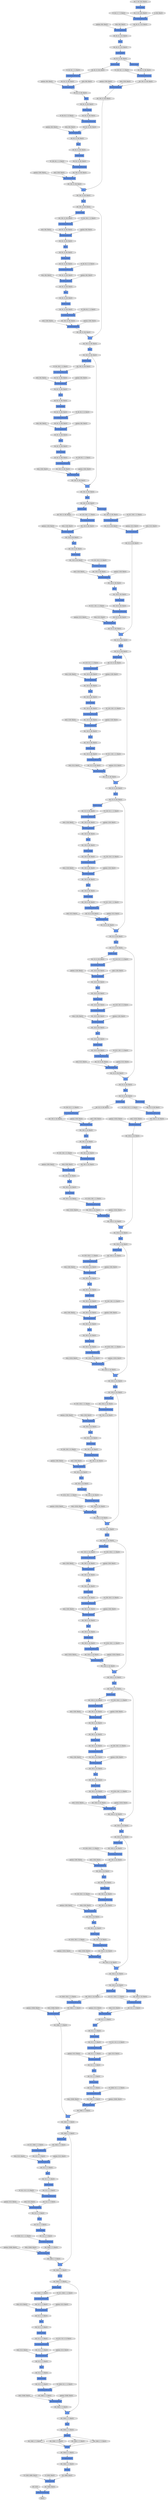 digraph graphname{rankdir=TB;47758434795600 [label="(64, 128, 8, 28), float32",shape="octagon",fillcolor="#E0E0E0",style="filled"];47758434762832 [label="(64, 256, 15, 56), float32",shape="octagon",fillcolor="#E0E0E0",style="filled"];47758434795664 [label="(64, 128, 8, 28), float32",shape="octagon",fillcolor="#E0E0E0",style="filled"];47758434762896 [label="BatchNormalization",shape="record",fillcolor="#6495ED",style="filled"];47758434828496 [label="(64, 512, 8, 28), float32",shape="octagon",fillcolor="#E0E0E0",style="filled"];47758434795728 [label="BatchNormalization",shape="record",fillcolor="#6495ED",style="filled"];47758382760144 [label="MaxPoolingND",shape="record",fillcolor="#6495ED",style="filled"];47758434828560 [label="(64, 512, 8, 28), float32",shape="octagon",fillcolor="#E0E0E0",style="filled"];47758434795792 [label="(64, 128, 8, 28), float32",shape="octagon",fillcolor="#E0E0E0",style="filled"];47758434763024 [label="(64, 64, 15, 56), float32",shape="octagon",fillcolor="#E0E0E0",style="filled"];47758434795856 [label="(64, 512, 8, 28), float32",shape="octagon",fillcolor="#E0E0E0",style="filled"];47756720439632 [label="W: (128, 512, 1, 1), float32",shape="octagon",fillcolor="#E0E0E0",style="filled"];47758434763088 [label="BatchNormalization",shape="record",fillcolor="#6495ED",style="filled"];47758434828688 [label="HaloExchange",shape="record",fillcolor="#6495ED",style="filled"];47758434763152 [label="(64, 64, 15, 56), float32",shape="octagon",fillcolor="#E0E0E0",style="filled"];47757214581200 [label="gamma: (256), float32",shape="octagon",fillcolor="#E0E0E0",style="filled"];47758434828752 [label="HaloExchange",shape="record",fillcolor="#6495ED",style="filled"];47758434795984 [label="(64, 512, 8, 28), float32",shape="octagon",fillcolor="#E0E0E0",style="filled"];47758434828816 [label="(64, 512, 8, 28), float32",shape="octagon",fillcolor="#E0E0E0",style="filled"];47758434796112 [label="(64, 256, 15, 56), float32",shape="octagon",fillcolor="#E0E0E0",style="filled"];47758434796176 [label="BatchNormalization",shape="record",fillcolor="#6495ED",style="filled"];47758434829008 [label="(64, 128, 8, 28), float32",shape="octagon",fillcolor="#E0E0E0",style="filled"];47758434763472 [label="_ + _",shape="record",fillcolor="#6495ED",style="filled"];47757214581520 [label="beta: (256), float32",shape="octagon",fillcolor="#E0E0E0",style="filled"];47758434829072 [label="BatchNormalization",shape="record",fillcolor="#6495ED",style="filled"];47756720440080 [label="gamma: (128), float32",shape="octagon",fillcolor="#E0E0E0",style="filled"];47758434763536 [label="(64, 64, 15, 56), float32",shape="octagon",fillcolor="#E0E0E0",style="filled"];47758434829136 [label="(64, 128, 8, 28), float32",shape="octagon",fillcolor="#E0E0E0",style="filled"];47758434796432 [label="_ + _",shape="record",fillcolor="#6495ED",style="filled"];47758434763664 [label="(64, 64, 15, 56), float32",shape="octagon",fillcolor="#E0E0E0",style="filled"];47758434796496 [label="(64, 512, 8, 28), float32",shape="octagon",fillcolor="#E0E0E0",style="filled"];47758434796560 [label="HaloExchange",shape="record",fillcolor="#6495ED",style="filled"];47758434763792 [label="Convolution2DFunction",shape="record",fillcolor="#6495ED",style="filled"];47758434796624 [label="Convolution2DFunction",shape="record",fillcolor="#6495ED",style="filled"];47756720440400 [label="beta: (128), float32",shape="octagon",fillcolor="#E0E0E0",style="filled"];47758434763856 [label="(64, 64, 15, 56), float32",shape="octagon",fillcolor="#E0E0E0",style="filled"];47757214581904 [label="W: (256, 256, 3, 3), float32",shape="octagon",fillcolor="#E0E0E0",style="filled"];47758434796688 [label="HaloExchange",shape="record",fillcolor="#6495ED",style="filled"];47758434763920 [label="ReLU",shape="record",fillcolor="#6495ED",style="filled"];47758434632848 [label="BatchNormalization",shape="record",fillcolor="#6495ED",style="filled"];47758434829520 [label="(64, 128, 8, 28), float32",shape="octagon",fillcolor="#E0E0E0",style="filled"];47758434796752 [label="(64, 512, 8, 28), float32",shape="octagon",fillcolor="#E0E0E0",style="filled"];47758434763984 [label="(64, 64, 15, 56), float32",shape="octagon",fillcolor="#E0E0E0",style="filled"];47758434796816 [label="(64, 512, 8, 28), float32",shape="octagon",fillcolor="#E0E0E0",style="filled"];47758434764048 [label="HaloExchange",shape="record",fillcolor="#6495ED",style="filled"];47758434632976 [label="(64, 256, 15, 56), float32",shape="octagon",fillcolor="#E0E0E0",style="filled"];47758434796880 [label="HaloExchange",shape="record",fillcolor="#6495ED",style="filled"];47758434829648 [label="(64, 128, 8, 28), float32",shape="octagon",fillcolor="#E0E0E0",style="filled"];47758434633040 [label="(64, 64, 15, 56), float32",shape="octagon",fillcolor="#E0E0E0",style="filled"];47758434796944 [label="Convolution2DFunction",shape="record",fillcolor="#6495ED",style="filled"];47756720440784 [label="W: (128, 128, 3, 3), float32",shape="octagon",fillcolor="#E0E0E0",style="filled"];47758434829840 [label="(64, 128, 8, 28), float32",shape="octagon",fillcolor="#E0E0E0",style="filled"];47758434764304 [label="Convolution2DFunction",shape="record",fillcolor="#6495ED",style="filled"];47758434633232 [label="Convolution2DFunction",shape="record",fillcolor="#6495ED",style="filled"];47757214582352 [label="gamma: (256), float32",shape="octagon",fillcolor="#E0E0E0",style="filled"];47758434829904 [label="ReLU",shape="record",fillcolor="#6495ED",style="filled"];47758434764368 [label="(64, 64, 15, 56), float32",shape="octagon",fillcolor="#E0E0E0",style="filled"];47758434797200 [label="HaloExchange",shape="record",fillcolor="#6495ED",style="filled"];47758434830032 [label="Convolution2DFunction",shape="record",fillcolor="#6495ED",style="filled"];47758434797264 [label="(64, 512, 8, 28), float32",shape="octagon",fillcolor="#E0E0E0",style="filled"];47758434764496 [label="(64, 64, 15, 56), float32",shape="octagon",fillcolor="#E0E0E0",style="filled"];47758434633424 [label="(64, 64, 15, 56), float32",shape="octagon",fillcolor="#E0E0E0",style="filled"];47758434764560 [label="HaloExchange",shape="record",fillcolor="#6495ED",style="filled"];47758434633488 [label="HaloExchange",shape="record",fillcolor="#6495ED",style="filled"];47758434764624 [label="(64, 256, 15, 56), float32",shape="octagon",fillcolor="#E0E0E0",style="filled"];47757214582672 [label="beta: (256), float32",shape="octagon",fillcolor="#E0E0E0",style="filled"];47758434797456 [label="HaloExchange",shape="record",fillcolor="#6495ED",style="filled"];47756720441232 [label="gamma: (128), float32",shape="octagon",fillcolor="#E0E0E0",style="filled"];47758434764688 [label="(64, 256, 15, 56), float32",shape="octagon",fillcolor="#E0E0E0",style="filled"];47758434830288 [label="BatchNormalization",shape="record",fillcolor="#6495ED",style="filled"];47758434797520 [label="(64, 512, 8, 28), float32",shape="octagon",fillcolor="#E0E0E0",style="filled"];47758434764752 [label="(64, 256, 15, 56), float32",shape="octagon",fillcolor="#E0E0E0",style="filled"];47758434633616 [label="HaloExchange",shape="record",fillcolor="#6495ED",style="filled"];47758434830352 [label="(64, 128, 8, 28), float32",shape="octagon",fillcolor="#E0E0E0",style="filled"];47758434797584 [label="(64, 128, 8, 28), float32",shape="octagon",fillcolor="#E0E0E0",style="filled"];47758434633680 [label="(64, 64, 15, 56), float32",shape="octagon",fillcolor="#E0E0E0",style="filled"];47756720244752 [label="W: (64, 3, 7, 7), float32",shape="octagon",fillcolor="#E0E0E0",style="filled"];47758434830416 [label="_ + _",shape="record",fillcolor="#6495ED",style="filled"];47758434797648 [label="ReLU",shape="record",fillcolor="#6495ED",style="filled"];47758434764880 [label="BatchNormalization",shape="record",fillcolor="#6495ED",style="filled"];47758434830480 [label="(64, 128, 8, 28), float32",shape="octagon",fillcolor="#E0E0E0",style="filled"];47758434797712 [label="BatchNormalization",shape="record",fillcolor="#6495ED",style="filled"];47756720441552 [label="beta: (128), float32",shape="octagon",fillcolor="#E0E0E0",style="filled"];47758434797776 [label="(64, 128, 8, 28), float32",shape="octagon",fillcolor="#E0E0E0",style="filled"];47757214583056 [label="W: (1024, 256, 1, 1), float32",shape="octagon",fillcolor="#E0E0E0",style="filled"];47758434830608 [label="(64, 128, 8, 28), float32",shape="octagon",fillcolor="#E0E0E0",style="filled"];47758434797840 [label="Convolution2DFunction",shape="record",fillcolor="#6495ED",style="filled"];47758434634000 [label="(64, 256, 15, 56), float32",shape="octagon",fillcolor="#E0E0E0",style="filled"];47758434765136 [label="Convolution2DFunction",shape="record",fillcolor="#6495ED",style="filled"];47758434765200 [label="(64, 256, 15, 56), float32",shape="octagon",fillcolor="#E0E0E0",style="filled"];47758434634128 [label="(64, 256, 15, 56), float32",shape="octagon",fillcolor="#E0E0E0",style="filled"];47758434634192 [label="Reshape",shape="record",fillcolor="#6495ED",style="filled"];47758434830800 [label="ReLU",shape="record",fillcolor="#6495ED",style="filled"];47758434830864 [label="HaloExchange",shape="record",fillcolor="#6495ED",style="filled"];47758434798096 [label="BatchNormalization",shape="record",fillcolor="#6495ED",style="filled"];47756720245264 [label="gamma: (64), float32",shape="octagon",fillcolor="#E0E0E0",style="filled"];47758434765392 [label="HaloExchange",shape="record",fillcolor="#6495ED",style="filled"];47756720441936 [label="W: (512, 128, 1, 1), float32",shape="octagon",fillcolor="#E0E0E0",style="filled"];47758434798160 [label="(64, 128, 8, 28), float32",shape="octagon",fillcolor="#E0E0E0",style="filled"];47758434634320 [label="Convolution2DFunction",shape="record",fillcolor="#6495ED",style="filled"];47758434830992 [label="(64, 512, 8, 28), float32",shape="octagon",fillcolor="#E0E0E0",style="filled"];47758434765456 [label="(64, 256, 15, 56), float32",shape="octagon",fillcolor="#E0E0E0",style="filled"];47758434634384 [label="(64, 64, 15, 56), float32",shape="octagon",fillcolor="#E0E0E0",style="filled"];47757214583504 [label="gamma: (1024), float32",shape="octagon",fillcolor="#E0E0E0",style="filled"];47758434798288 [label="(64, 128, 8, 28), float32",shape="octagon",fillcolor="#E0E0E0",style="filled"];47758434765520 [label="(64, 128, 8, 28), float32",shape="octagon",fillcolor="#E0E0E0",style="filled"];47758434634448 [label="(64, 256, 15, 56), float32",shape="octagon",fillcolor="#E0E0E0",style="filled"];47758434831120 [label="(64, 512, 8, 28), float32",shape="octagon",fillcolor="#E0E0E0",style="filled"];47758434765584 [label="ReLU",shape="record",fillcolor="#6495ED",style="filled"];47758434634512 [label="(64, 64, 15, 56), float32",shape="octagon",fillcolor="#E0E0E0",style="filled"];47758434831184 [label="BatchNormalization",shape="record",fillcolor="#6495ED",style="filled"];47758434798416 [label="ReLU",shape="record",fillcolor="#6495ED",style="filled"];47758434765648 [label="_ + _",shape="record",fillcolor="#6495ED",style="filled"];47756720245584 [label="beta: (64), float32",shape="octagon",fillcolor="#E0E0E0",style="filled"];47758434798480 [label="(64, 128, 8, 28), float32",shape="octagon",fillcolor="#E0E0E0",style="filled"];47758434765712 [label="(64, 128, 8, 28), float32",shape="octagon",fillcolor="#E0E0E0",style="filled"];47758434634640 [label="HaloExchange",shape="record",fillcolor="#6495ED",style="filled"];47758434798544 [label="ReLU",shape="record",fillcolor="#6495ED",style="filled"];47758434765776 [label="Convolution2DFunction",shape="record",fillcolor="#6495ED",style="filled"];47757214583824 [label="beta: (1024), float32",shape="octagon",fillcolor="#E0E0E0",style="filled"];47758434831376 [label="ReLU",shape="record",fillcolor="#6495ED",style="filled"];47756720442384 [label="gamma: (512), float32",shape="octagon",fillcolor="#E0E0E0",style="filled"];47758434798608 [label="(64, 128, 8, 28), float32",shape="octagon",fillcolor="#E0E0E0",style="filled"];47758434798672 [label="Convolution2DFunction",shape="record",fillcolor="#6495ED",style="filled"];47758434634832 [label="BatchNormalization",shape="record",fillcolor="#6495ED",style="filled"];47758434634896 [label="(64, 64, 15, 56), float32",shape="octagon",fillcolor="#E0E0E0",style="filled"];47758434766032 [label="BatchNormalization",shape="record",fillcolor="#6495ED",style="filled"];47758434831632 [label="Convolution2DFunction",shape="record",fillcolor="#6495ED",style="filled"];47758434766096 [label="(64, 128, 8, 28), float32",shape="octagon",fillcolor="#E0E0E0",style="filled"];47758434831696 [label="(64, 512, 8, 28), float32",shape="octagon",fillcolor="#E0E0E0",style="filled"];47758434798928 [label="BatchNormalization",shape="record",fillcolor="#6495ED",style="filled"];47756720442704 [label="beta: (512), float32",shape="octagon",fillcolor="#E0E0E0",style="filled"];47758434635088 [label="ReLU",shape="record",fillcolor="#6495ED",style="filled"];47758434798992 [label="(64, 128, 8, 28), float32",shape="octagon",fillcolor="#E0E0E0",style="filled"];47758434766224 [label="(64, 128, 8, 28), float32",shape="octagon",fillcolor="#E0E0E0",style="filled"];47758434799120 [label="(64, 128, 8, 28), float32",shape="octagon",fillcolor="#E0E0E0",style="filled"];47758434766352 [label="ReLU",shape="record",fillcolor="#6495ED",style="filled"];47758434635280 [label="(64, 64, 15, 56), float32",shape="octagon",fillcolor="#E0E0E0",style="filled"];47756720246288 [label="W: (64, 64, 1, 1), float32",shape="octagon",fillcolor="#E0E0E0",style="filled"];47757214584400 [label="W: (256, 1024, 1, 1), float32",shape="octagon",fillcolor="#E0E0E0",style="filled"];47758434766416 [label="(64, 128, 8, 28), float32",shape="octagon",fillcolor="#E0E0E0",style="filled"];47758434799248 [label="ReLU",shape="record",fillcolor="#6495ED",style="filled"];47758434766480 [label="Convolution2DFunction",shape="record",fillcolor="#6495ED",style="filled"];47758434635408 [label="(64, 256, 15, 56), float32",shape="octagon",fillcolor="#E0E0E0",style="filled"];47758434799312 [label="(64, 512, 8, 28), float32",shape="octagon",fillcolor="#E0E0E0",style="filled"];47758434766544 [label="HaloExchange",shape="record",fillcolor="#6495ED",style="filled"];47758434635472 [label="Convolution2DFunction",shape="record",fillcolor="#6495ED",style="filled"];47758434799376 [label="(64, 512, 8, 28), float32",shape="octagon",fillcolor="#E0E0E0",style="filled"];47758434766608 [label="BatchNormalization",shape="record",fillcolor="#6495ED",style="filled"];47758434635536 [label="ReLU",shape="record",fillcolor="#6495ED",style="filled"];47758434832208 [label="ReLU",shape="record",fillcolor="#6495ED",style="filled"];47758434799440 [label="ReLU",shape="record",fillcolor="#6495ED",style="filled"];47758434635600 [label="BatchNormalization",shape="record",fillcolor="#6495ED",style="filled"];47758434832272 [label="(64, 512, 8, 28), float32",shape="octagon",fillcolor="#E0E0E0",style="filled"];47758434799504 [label="Convolution2DFunction",shape="record",fillcolor="#6495ED",style="filled"];47756720443280 [label="W: (128, 512, 1, 1), float32",shape="octagon",fillcolor="#E0E0E0",style="filled"];47756720246672 [label="gamma: (64), float32",shape="octagon",fillcolor="#E0E0E0",style="filled"];47758434635728 [label="(64, 64, 15, 56), float32",shape="octagon",fillcolor="#E0E0E0",style="filled"];47758434635664 [label="Convolution2DFunction",shape="record",fillcolor="#6495ED",style="filled"];47758441648208 [label="(64, 1024, 4, 14), float32",shape="octagon",fillcolor="#E0E0E0",style="filled"];47758441582672 [label="(64, 512, 8, 28), float32",shape="octagon",fillcolor="#E0E0E0",style="filled"];47757214683280 [label="beta: (512), float32",shape="octagon",fillcolor="#E0E0E0",style="filled"];47758441648400 [label="(64, 1024, 4, 14), float32",shape="octagon",fillcolor="#E0E0E0",style="filled"];47758441582928 [label="BatchNormalization",shape="record",fillcolor="#6495ED",style="filled"];47758441779600 [label="(64, 512, 2, 7), float32",shape="octagon",fillcolor="#E0E0E0",style="filled"];47758441714064 [label="(64, 256, 4, 14), float32",shape="octagon",fillcolor="#E0E0E0",style="filled"];47758441582992 [label="(64, 512, 8, 28), float32",shape="octagon",fillcolor="#E0E0E0",style="filled"];47756720411024 [label="gamma: (64), float32",shape="octagon",fillcolor="#E0E0E0",style="filled"];47757214683664 [label="W: (2048, 512, 1, 1), float32",shape="octagon",fillcolor="#E0E0E0",style="filled"];47758441714192 [label="BatchNormalization",shape="record",fillcolor="#6495ED",style="filled"];47758441714320 [label="(64, 256, 4, 14), float32",shape="octagon",fillcolor="#E0E0E0",style="filled"];47758441648784 [label="(64, 256, 4, 14), float32",shape="octagon",fillcolor="#E0E0E0",style="filled"];47756720411344 [label="beta: (64), float32",shape="octagon",fillcolor="#E0E0E0",style="filled"];47758441714448 [label="BatchNormalization",shape="record",fillcolor="#6495ED",style="filled"];47758441583504 [label="AllGather",shape="record",fillcolor="#6495ED",style="filled"];47758441714576 [label="(64, 256, 4, 14), float32",shape="octagon",fillcolor="#E0E0E0",style="filled"];47757214684112 [label="gamma: (2048), float32",shape="octagon",fillcolor="#E0E0E0",style="filled"];47758441583568 [label="(64, 512, 8, 28), float32",shape="octagon",fillcolor="#E0E0E0",style="filled"];47758441649168 [label="BatchNormalization",shape="record",fillcolor="#6495ED",style="filled"];47758441780304 [label="(64, 512, 2, 7), float32",shape="octagon",fillcolor="#E0E0E0",style="filled"];47756720411728 [label="W: (64, 64, 3, 3), float32",shape="octagon",fillcolor="#E0E0E0",style="filled"];47758441780432 [label="BatchNormalization",shape="record",fillcolor="#6495ED",style="filled"];47758441649424 [label="BatchNormalization",shape="record",fillcolor="#6495ED",style="filled"];47757214684432 [label="beta: (2048), float32",shape="octagon",fillcolor="#E0E0E0",style="filled"];47758441714960 [label="(64, 256, 4, 14), float32",shape="octagon",fillcolor="#E0E0E0",style="filled"];47758441780560 [label="(64, 512, 2, 7), float32",shape="octagon",fillcolor="#E0E0E0",style="filled"];47758441649488 [label="(64, 256, 4, 14), float32",shape="octagon",fillcolor="#E0E0E0",style="filled"];47758441649616 [label="Convolution2DFunction",shape="record",fillcolor="#6495ED",style="filled"];47758441584080 [label="(64, 256, 4, 14), float32",shape="octagon",fillcolor="#E0E0E0",style="filled"];47756720412176 [label="gamma: (64), float32",shape="octagon",fillcolor="#E0E0E0",style="filled"];47758441780816 [label="(64, 512, 2, 7), float32",shape="octagon",fillcolor="#E0E0E0",style="filled"];47758441649744 [label="(64, 256, 4, 14), float32",shape="octagon",fillcolor="#E0E0E0",style="filled"];47757214684816 [label="W: (2048, 1024, 1, 1), float32",shape="octagon",fillcolor="#E0E0E0",style="filled"];47758441649872 [label="HaloExchange",shape="record",fillcolor="#6495ED",style="filled"];47756469802704 [label="HaloExchange",shape="record",fillcolor="#6495ED",style="filled"];47758441781008 [label="Convolution2DFunction",shape="record",fillcolor="#6495ED",style="filled"];47758441781072 [label="HaloExchange",shape="record",fillcolor="#6495ED",style="filled"];47758441650000 [label="(64, 256, 4, 14), float32",shape="octagon",fillcolor="#E0E0E0",style="filled"];47758441584464 [label="Convolution2DFunction",shape="record",fillcolor="#6495ED",style="filled"];47756720412496 [label="beta: (64), float32",shape="octagon",fillcolor="#E0E0E0",style="filled"];47758441781136 [label="ReLU",shape="record",fillcolor="#6495ED",style="filled"];47758441715600 [label="Convolution2DFunction",shape="record",fillcolor="#6495ED",style="filled"];47758441781200 [label="(64, 2048, 2, 7), float32",shape="octagon",fillcolor="#E0E0E0",style="filled"];47758441715664 [label="(64, 256, 4, 14), float32",shape="octagon",fillcolor="#E0E0E0",style="filled"];47758441781328 [label="(64, 2048, 2, 7), float32",shape="octagon",fillcolor="#E0E0E0",style="filled"];47757214685264 [label="gamma: (2048), float32",shape="octagon",fillcolor="#E0E0E0",style="filled"];47758441715792 [label="ReLU",shape="record",fillcolor="#6495ED",style="filled"];47758441584720 [label="Convolution2DFunction",shape="record",fillcolor="#6495ED",style="filled"];47758441781392 [label="BatchNormalization",shape="record",fillcolor="#6495ED",style="filled"];47758441584784 [label="(64, 256, 4, 14), float32",shape="octagon",fillcolor="#E0E0E0",style="filled"];47758441650384 [label="(64, 256, 4, 14), float32",shape="octagon",fillcolor="#E0E0E0",style="filled"];47758441715920 [label="(64, 256, 4, 14), float32",shape="octagon",fillcolor="#E0E0E0",style="filled"];47756720412880 [label="W: (256, 64, 1, 1), float32",shape="octagon",fillcolor="#E0E0E0",style="filled"];47758441584912 [label="_ + _",shape="record",fillcolor="#6495ED",style="filled"];47758441781584 [label="ReLU",shape="record",fillcolor="#6495ED",style="filled"];47758441716048 [label="_ + _",shape="record",fillcolor="#6495ED",style="filled"];47757214685584 [label="beta: (2048), float32",shape="octagon",fillcolor="#E0E0E0",style="filled"];47758441585040 [label="(64, 256, 4, 14), float32",shape="octagon",fillcolor="#E0E0E0",style="filled"];47756469639632 [label="LinearFunction",shape="record",fillcolor="#6495ED",style="filled"];47758441716176 [label="(64, 256, 4, 14), float32",shape="octagon",fillcolor="#E0E0E0",style="filled"];47758441585168 [label="HaloExchange",shape="record",fillcolor="#6495ED",style="filled"];47758385617424 [label="HaloExchange",shape="record",fillcolor="#6495ED",style="filled"];47758441781840 [label="Convolution2DFunction",shape="record",fillcolor="#6495ED",style="filled"];47758441650768 [label="Convolution2DFunction",shape="record",fillcolor="#6495ED",style="filled"];47758441781904 [label="(64, 2048, 2, 7), float32",shape="octagon",fillcolor="#E0E0E0",style="filled"];47758441585296 [label="(64, 256, 4, 14), float32",shape="octagon",fillcolor="#E0E0E0",style="filled"];47756720413328 [label="gamma: (256), float32",shape="octagon",fillcolor="#E0E0E0",style="filled"];47758441716432 [label="(64, 1024, 4, 14), float32",shape="octagon",fillcolor="#E0E0E0",style="filled"];47758441716496 [label="HaloExchange",shape="record",fillcolor="#6495ED",style="filled"];47758441716560 [label="(64, 1024, 4, 14), float32",shape="octagon",fillcolor="#E0E0E0",style="filled"];47758441651024 [label="BatchNormalization",shape="record",fillcolor="#6495ED",style="filled"];47758441651088 [label="(64, 256, 4, 14), float32",shape="octagon",fillcolor="#E0E0E0",style="filled"];47757214686160 [label="W: (512, 2048, 1, 1), float32",shape="octagon",fillcolor="#E0E0E0",style="filled"];47758441716688 [label="(64, 1024, 4, 14), float32",shape="octagon",fillcolor="#E0E0E0",style="filled"];47758441585616 [label="ReLU",shape="record",fillcolor="#6495ED",style="filled"];47756720413648 [label="beta: (256), float32",shape="octagon",fillcolor="#E0E0E0",style="filled"];47758441716752 [label="ReLU",shape="record",fillcolor="#6495ED",style="filled"];47758441651216 [label="ReLU",shape="record",fillcolor="#6495ED",style="filled"];47758441585680 [label="(64, 256, 4, 14), float32",shape="octagon",fillcolor="#E0E0E0",style="filled"];47758441651344 [label="(64, 256, 4, 14), float32",shape="octagon",fillcolor="#E0E0E0",style="filled"];47758441782416 [label="Concat",shape="record",fillcolor="#6495ED",style="filled"];47758441782480 [label="(64, 2048, 2, 7), float32",shape="octagon",fillcolor="#E0E0E0",style="filled"];47758441716944 [label="BatchNormalization",shape="record",fillcolor="#6495ED",style="filled"];47758441651472 [label="_ + _",shape="record",fillcolor="#6495ED",style="filled"];47758441782672 [label="(64, 2048, 2, 7), float32",shape="octagon",fillcolor="#E0E0E0",style="filled"];47757214686608 [label="gamma: (512), float32",shape="octagon",fillcolor="#E0E0E0",style="filled"];47758441651600 [label="(64, 256, 4, 14), float32",shape="octagon",fillcolor="#E0E0E0",style="filled"];47758441586064 [label="Convolution2DFunction",shape="record",fillcolor="#6495ED",style="filled"];47758441717200 [label="Convolution2DFunction",shape="record",fillcolor="#6495ED",style="filled"];47758441782800 [label="HaloExchange",shape="record",fillcolor="#6495ED",style="filled"];47758441717264 [label="(64, 1024, 4, 14), float32",shape="octagon",fillcolor="#E0E0E0",style="filled"];47756720414224 [label="W: (128, 256, 1, 1), float32",shape="octagon",fillcolor="#E0E0E0",style="filled"];47758441651792 [label="ReLU",shape="record",fillcolor="#6495ED",style="filled"];47758441586320 [label="BatchNormalization",shape="record",fillcolor="#6495ED",style="filled"];47758441782992 [label="ReLU",shape="record",fillcolor="#6495ED",style="filled"];47757214686928 [label="beta: (512), float32",shape="octagon",fillcolor="#E0E0E0",style="filled"];47758441651920 [label="HaloExchange",shape="record",fillcolor="#6495ED",style="filled"];47758441586384 [label="(64, 256, 4, 14), float32",shape="octagon",fillcolor="#E0E0E0",style="filled"];47758441783056 [label="(64, 512, 2, 7), float32",shape="octagon",fillcolor="#E0E0E0",style="filled"];47758441651984 [label="(64, 1024, 4, 14), float32",shape="octagon",fillcolor="#E0E0E0",style="filled"];47758441586512 [label="HaloExchange",shape="record",fillcolor="#6495ED",style="filled"];47758441652112 [label="(64, 1024, 4, 14), float32",shape="octagon",fillcolor="#E0E0E0",style="filled"];47758441652176 [label="Convolution2DFunction",shape="record",fillcolor="#6495ED",style="filled"];47758441586640 [label="(64, 256, 4, 14), float32",shape="octagon",fillcolor="#E0E0E0",style="filled"];47756720414672 [label="gamma: (128), float32",shape="octagon",fillcolor="#E0E0E0",style="filled"];47758385684560 [label="ReLU",shape="record",fillcolor="#6495ED",style="filled"];47758385684624 [label="BatchNormalization",shape="record",fillcolor="#6495ED",style="filled"];47758441816336 [label="(64, 2048, 2, 7), float32",shape="octagon",fillcolor="#E0E0E0",style="filled"];47757214622096 [label="W: (256, 256, 3, 3), float32",shape="octagon",fillcolor="#E0E0E0",style="filled"];47757214556560 [label="W: (256, 256, 3, 3), float32",shape="octagon",fillcolor="#E0E0E0",style="filled"];47758441816528 [label="(64, 2048, 2, 7), float32",shape="octagon",fillcolor="#E0E0E0",style="filled"];47758441816592 [label="(64, 2048, 2, 7), float32",shape="octagon",fillcolor="#E0E0E0",style="filled"];47758385685008 [label="Convolution2DFunction",shape="record",fillcolor="#6495ED",style="filled"];47757214622544 [label="gamma: (256), float32",shape="octagon",fillcolor="#E0E0E0",style="filled"];47757214557008 [label="gamma: (256), float32",shape="octagon",fillcolor="#E0E0E0",style="filled"];47758441817232 [label="(64, 2048, 2, 7), float32",shape="octagon",fillcolor="#E0E0E0",style="filled"];47757214622864 [label="beta: (256), float32",shape="octagon",fillcolor="#E0E0E0",style="filled"];47757214557328 [label="beta: (256), float32",shape="octagon",fillcolor="#E0E0E0",style="filled"];47758441817552 [label="(64, 2048, 2, 7), float32",shape="octagon",fillcolor="#E0E0E0",style="filled"];47758441817616 [label="(64), int32",shape="octagon",fillcolor="#E0E0E0",style="filled"];47757214623248 [label="W: (1024, 256, 1, 1), float32",shape="octagon",fillcolor="#E0E0E0",style="filled"];47757214557712 [label="W: (1024, 256, 1, 1), float32",shape="octagon",fillcolor="#E0E0E0",style="filled"];47758441817872 [label="(64, 2048, 8, 7), float32",shape="octagon",fillcolor="#E0E0E0",style="filled"];47757214623696 [label="gamma: (1024), float32",shape="octagon",fillcolor="#E0E0E0",style="filled"];47757214558160 [label="gamma: (1024), float32",shape="octagon",fillcolor="#E0E0E0",style="filled"];47758441818384 [label="(64, 2048, 2, 1), float32",shape="octagon",fillcolor="#E0E0E0",style="filled"];47757214624016 [label="beta: (1024), float32",shape="octagon",fillcolor="#E0E0E0",style="filled"];47757214558480 [label="beta: (1024), float32",shape="octagon",fillcolor="#E0E0E0",style="filled"];47757214558864 [label="W: (1024, 512, 1, 1), float32",shape="octagon",fillcolor="#E0E0E0",style="filled"];47758441818832 [label="(64, 1000), float32",shape="octagon",fillcolor="#E0E0E0",style="filled"];47758385687312 [label="_ + _",shape="record",fillcolor="#6495ED",style="filled"];47757214624592 [label="W: (256, 1024, 1, 1), float32",shape="octagon",fillcolor="#E0E0E0",style="filled"];47758441819216 [label="(64, 4096), float32",shape="octagon",fillcolor="#E0E0E0",style="filled"];47757214559312 [label="gamma: (1024), float32",shape="octagon",fillcolor="#E0E0E0",style="filled"];47757214625040 [label="gamma: (256), float32",shape="octagon",fillcolor="#E0E0E0",style="filled"];47757214559632 [label="beta: (1024), float32",shape="octagon",fillcolor="#E0E0E0",style="filled"];47758441819664 [label="float32",shape="octagon",fillcolor="#E0E0E0",style="filled"];47757214625360 [label="beta: (256), float32",shape="octagon",fillcolor="#E0E0E0",style="filled"];47758385688144 [label="(64, 3, 56, 224), float32",shape="octagon",fillcolor="#E0E0E0",style="filled"];47757214625744 [label="W: (256, 256, 3, 3), float32",shape="octagon",fillcolor="#E0E0E0",style="filled"];47757214560208 [label="W: (256, 1024, 1, 1), float32",shape="octagon",fillcolor="#E0E0E0",style="filled"];47758385721424 [label="HaloExchange",shape="record",fillcolor="#6495ED",style="filled"];47758434086992 [label="(64, 64, 31, 112), float32",shape="octagon",fillcolor="#E0E0E0",style="filled"];47758385721488 [label="BatchNormalization",shape="record",fillcolor="#6495ED",style="filled"];47758434087056 [label="(64, 64, 31, 112), float32",shape="octagon",fillcolor="#E0E0E0",style="filled"];47758434087120 [label="SoftmaxCrossEntropy",shape="record",fillcolor="#6495ED",style="filled"];47758385721552 [label="HaloExchange",shape="record",fillcolor="#6495ED",style="filled"];47758441623888 [label="(64, 256, 4, 14), float32",shape="octagon",fillcolor="#E0E0E0",style="filled"];47758434087248 [label="Convolution2DFunction",shape="record",fillcolor="#6495ED",style="filled"];47758385721744 [label="ReLU",shape="record",fillcolor="#6495ED",style="filled"];47758441624016 [label="BatchNormalization",shape="record",fillcolor="#6495ED",style="filled"];47758385721872 [label="BatchNormalization",shape="record",fillcolor="#6495ED",style="filled"];47758441624144 [label="(64, 256, 4, 14), float32",shape="octagon",fillcolor="#E0E0E0",style="filled"];47758385721936 [label="(64, 256, 15, 56), float32",shape="octagon",fillcolor="#E0E0E0",style="filled"];47756720353872 [label="W: (64, 256, 1, 1), float32",shape="octagon",fillcolor="#E0E0E0",style="filled"];47758385722000 [label="ReLU",shape="record",fillcolor="#6495ED",style="filled"];47758441624272 [label="BatchNormalization",shape="record",fillcolor="#6495ED",style="filled"];47758385722064 [label="(64, 64, 15, 56), float32",shape="octagon",fillcolor="#E0E0E0",style="filled"];47758434087632 [label="(64, 3, 62, 224), float32",shape="octagon",fillcolor="#E0E0E0",style="filled"];47758441624400 [label="(64, 256, 4, 14), float32",shape="octagon",fillcolor="#E0E0E0",style="filled"];47756720354192 [label="gamma: (64), float32",shape="octagon",fillcolor="#E0E0E0",style="filled"];47758434087824 [label="ReLU",shape="record",fillcolor="#6495ED",style="filled"];47758434087888 [label="HaloExchange",shape="record",fillcolor="#6495ED",style="filled"];47758385722448 [label="(64, 64, 15, 56), float32",shape="octagon",fillcolor="#E0E0E0",style="filled"];47758434088016 [label="(64, 64, 15, 56), float32",shape="octagon",fillcolor="#E0E0E0",style="filled"];47758385722512 [label="(64, 256, 15, 56), float32",shape="octagon",fillcolor="#E0E0E0",style="filled"];47758441624784 [label="(64, 256, 4, 14), float32",shape="octagon",fillcolor="#E0E0E0",style="filled"];47756720354512 [label="beta: (64), float32",shape="octagon",fillcolor="#E0E0E0",style="filled"];47758434088144 [label="(64, 64, 31, 112), float32",shape="octagon",fillcolor="#E0E0E0",style="filled"];47758385722640 [label="(64, 64, 15, 56), float32",shape="octagon",fillcolor="#E0E0E0",style="filled"];47758434088208 [label="ReLU",shape="record",fillcolor="#6495ED",style="filled"];47758385722704 [label="(64, 64, 15, 56), float32",shape="octagon",fillcolor="#E0E0E0",style="filled"];47758434088272 [label="HaloExchange",shape="record",fillcolor="#6495ED",style="filled"];47756720354896 [label="W: (64, 64, 3, 3), float32",shape="octagon",fillcolor="#E0E0E0",style="filled"];47758385723024 [label="BatchNormalization",shape="record",fillcolor="#6495ED",style="filled"];47758434088656 [label="HaloExchange",shape="record",fillcolor="#6495ED",style="filled"];47758385723088 [label="_ + _",shape="record",fillcolor="#6495ED",style="filled"];47758441625424 [label="Convolution2DFunction",shape="record",fillcolor="#6495ED",style="filled"];47758385723216 [label="HaloExchange",shape="record",fillcolor="#6495ED",style="filled"];47758434088784 [label="Convolution2DFunction",shape="record",fillcolor="#6495ED",style="filled"];47758441625488 [label="(64, 256, 4, 14), float32",shape="octagon",fillcolor="#E0E0E0",style="filled"];47756720355216 [label="gamma: (64), float32",shape="octagon",fillcolor="#E0E0E0",style="filled"];47758385723280 [label="(64, 64, 15, 56), float32",shape="octagon",fillcolor="#E0E0E0",style="filled"];47758441625616 [label="ReLU",shape="record",fillcolor="#6495ED",style="filled"];47758434088976 [label="HaloExchange",shape="record",fillcolor="#6495ED",style="filled"];47758434089040 [label="BatchNormalization",shape="record",fillcolor="#6495ED",style="filled"];47758441625744 [label="(64, 256, 4, 14), float32",shape="octagon",fillcolor="#E0E0E0",style="filled"];47758385723600 [label="(64, 256, 15, 56), float32",shape="octagon",fillcolor="#E0E0E0",style="filled"];47756720355536 [label="beta: (64), float32",shape="octagon",fillcolor="#E0E0E0",style="filled"];47758434089168 [label="BatchNormalization",shape="record",fillcolor="#6495ED",style="filled"];47758441625872 [label="_ + _",shape="record",fillcolor="#6495ED",style="filled"];47758385723728 [label="(64, 256, 15, 56), float32",shape="octagon",fillcolor="#E0E0E0",style="filled"];47758441626000 [label="(64, 256, 4, 14), float32",shape="octagon",fillcolor="#E0E0E0",style="filled"];47758385723792 [label="Convolution2DFunction",shape="record",fillcolor="#6495ED",style="filled"];47758385723856 [label="(64, 256, 15, 56), float32",shape="octagon",fillcolor="#E0E0E0",style="filled"];47758441626192 [label="ReLU",shape="record",fillcolor="#6495ED",style="filled"];47756720355920 [label="W: (256, 64, 1, 1), float32",shape="octagon",fillcolor="#E0E0E0",style="filled"];47758385723984 [label="(64, 64, 15, 56), float32",shape="octagon",fillcolor="#E0E0E0",style="filled"];47758441626256 [label="HaloExchange",shape="record",fillcolor="#6495ED",style="filled"];47758434089680 [label="ReLU",shape="record",fillcolor="#6495ED",style="filled"];47758441626384 [label="(64, 1024, 4, 14), float32",shape="octagon",fillcolor="#E0E0E0",style="filled"];47758434089744 [label="(64, 64, 15, 56), float32",shape="octagon",fillcolor="#E0E0E0",style="filled"];47758441626512 [label="(64, 1024, 4, 14), float32",shape="octagon",fillcolor="#E0E0E0",style="filled"];47758385724304 [label="(64, 64, 15, 56), float32",shape="octagon",fillcolor="#E0E0E0",style="filled"];47758441626576 [label="BatchNormalization",shape="record",fillcolor="#6495ED",style="filled"];47758385724432 [label="ReLU",shape="record",fillcolor="#6495ED",style="filled"];47756720356368 [label="gamma: (256), float32",shape="octagon",fillcolor="#E0E0E0",style="filled"];47758441626768 [label="ReLU",shape="record",fillcolor="#6495ED",style="filled"];47758385724560 [label="Convolution2DFunction",shape="record",fillcolor="#6495ED",style="filled"];47758385724752 [label="ReLU",shape="record",fillcolor="#6495ED",style="filled"];47756720356688 [label="beta: (256), float32",shape="octagon",fillcolor="#E0E0E0",style="filled"];47758441627024 [label="Convolution2DFunction",shape="record",fillcolor="#6495ED",style="filled"];47758441627088 [label="(64, 1024, 4, 14), float32",shape="octagon",fillcolor="#E0E0E0",style="filled"];47758385724944 [label="HaloExchange",shape="record",fillcolor="#6495ED",style="filled"];47758385725136 [label="Convolution2DFunction",shape="record",fillcolor="#6495ED",style="filled"];47758385725200 [label="(64, 256, 15, 56), float32",shape="octagon",fillcolor="#E0E0E0",style="filled"];47756720357264 [label="W: (64, 256, 1, 1), float32",shape="octagon",fillcolor="#E0E0E0",style="filled"];47758441627600 [label="HaloExchange",shape="record",fillcolor="#6495ED",style="filled"];47758385725392 [label="(64, 64, 15, 56), float32",shape="octagon",fillcolor="#E0E0E0",style="filled"];47757214728400 [label="gamma: (512), float32",shape="octagon",fillcolor="#E0E0E0",style="filled"];47758441758928 [label="_ + _",shape="record",fillcolor="#6495ED",style="filled"];47756720488784 [label="beta: (128), float32",shape="octagon",fillcolor="#E0E0E0",style="filled"];47756720423248 [label="beta: (128), float32",shape="octagon",fillcolor="#E0E0E0",style="filled"];47758441759184 [label="BatchNormalization",shape="record",fillcolor="#6495ED",style="filled"];47757214728720 [label="beta: (512), float32",shape="octagon",fillcolor="#E0E0E0",style="filled"];47758441759248 [label="(64, 2048, 2, 7), float32",shape="octagon",fillcolor="#E0E0E0",style="filled"];47756720489168 [label="W: (128, 128, 3, 3), float32",shape="octagon",fillcolor="#E0E0E0",style="filled"];47756720423632 [label="W: (128, 128, 3, 3), float32",shape="octagon",fillcolor="#E0E0E0",style="filled"];47757214729104 [label="W: (2048, 512, 1, 1), float32",shape="octagon",fillcolor="#E0E0E0",style="filled"];47758441759632 [label="(64, 2048, 2, 7), float32",shape="octagon",fillcolor="#E0E0E0",style="filled"];47758441759696 [label="HaloExchange",shape="record",fillcolor="#6495ED",style="filled"];47758441759760 [label="(64, 2048, 2, 7), float32",shape="octagon",fillcolor="#E0E0E0",style="filled"];47758441759888 [label="(64, 2048, 2, 7), float32",shape="octagon",fillcolor="#E0E0E0",style="filled"];47756720489616 [label="gamma: (128), float32",shape="octagon",fillcolor="#E0E0E0",style="filled"];47756720424080 [label="gamma: (128), float32",shape="octagon",fillcolor="#E0E0E0",style="filled"];47757214729552 [label="gamma: (2048), float32",shape="octagon",fillcolor="#E0E0E0",style="filled"];47758441760144 [label="Convolution2DFunction",shape="record",fillcolor="#6495ED",style="filled"];47756720489936 [label="beta: (128), float32",shape="octagon",fillcolor="#E0E0E0",style="filled"];47756720424400 [label="beta: (128), float32",shape="octagon",fillcolor="#E0E0E0",style="filled"];47757214729872 [label="beta: (2048), float32",shape="octagon",fillcolor="#E0E0E0",style="filled"];47758441760400 [label="Convolution2DFunction",shape="record",fillcolor="#6495ED",style="filled"];47758441760464 [label="(64, 2048, 2, 7), float32",shape="octagon",fillcolor="#E0E0E0",style="filled"];47756720490320 [label="W: (512, 128, 1, 1), float32",shape="octagon",fillcolor="#E0E0E0",style="filled"];47756720424784 [label="W: (512, 128, 1, 1), float32",shape="octagon",fillcolor="#E0E0E0",style="filled"];47758441760976 [label="HaloExchange",shape="record",fillcolor="#6495ED",style="filled"];47757214730512 [label="W: (1000, 4096), float32",shape="octagon",fillcolor="#E0E0E0",style="filled"];47758441761040 [label="(64, 2048, 2, 7), float32",shape="octagon",fillcolor="#E0E0E0",style="filled"];47756720490768 [label="gamma: (512), float32",shape="octagon",fillcolor="#E0E0E0",style="filled"];47756720425232 [label="gamma: (512), float32",shape="octagon",fillcolor="#E0E0E0",style="filled"];47756720491088 [label="beta: (512), float32",shape="octagon",fillcolor="#E0E0E0",style="filled"];47756720425552 [label="beta: (512), float32",shape="octagon",fillcolor="#E0E0E0",style="filled"];47757214730896 [label="b: (1000), float32",shape="octagon",fillcolor="#E0E0E0",style="filled"];47758441761488 [label="ReLU",shape="record",fillcolor="#6495ED",style="filled"];47758441761552 [label="(64, 512, 2, 7), float32",shape="octagon",fillcolor="#E0E0E0",style="filled"];47756720425936 [label="W: (512, 256, 1, 1), float32",shape="octagon",fillcolor="#E0E0E0",style="filled"];47758441761936 [label="Convolution2DFunction",shape="record",fillcolor="#6495ED",style="filled"];47756720491728 [label="W: (256, 512, 1, 1), float32",shape="octagon",fillcolor="#E0E0E0",style="filled"];47758441762192 [label="BatchNormalization",shape="record",fillcolor="#6495ED",style="filled"];47756720426384 [label="gamma: (512), float32",shape="octagon",fillcolor="#E0E0E0",style="filled"];47758441762256 [label="(64, 512, 2, 7), float32",shape="octagon",fillcolor="#E0E0E0",style="filled"];47758441762384 [label="ReLU",shape="record",fillcolor="#6495ED",style="filled"];47756720492176 [label="gamma: (256), float32",shape="octagon",fillcolor="#E0E0E0",style="filled"];47758441762512 [label="(64, 512, 2, 7), float32",shape="octagon",fillcolor="#E0E0E0",style="filled"];47756720426704 [label="beta: (512), float32",shape="octagon",fillcolor="#E0E0E0",style="filled"];47758441762640 [label="HaloExchange",shape="record",fillcolor="#6495ED",style="filled"];47758441762768 [label="(64, 512, 2, 7), float32",shape="octagon",fillcolor="#E0E0E0",style="filled"];47756720492496 [label="beta: (256), float32",shape="octagon",fillcolor="#E0E0E0",style="filled"];47757214601296 [label="gamma: (256), float32",shape="octagon",fillcolor="#E0E0E0",style="filled"];47758381633616 [label="(64, 64, 15, 56), float32",shape="octagon",fillcolor="#E0E0E0",style="filled"];47757214666896 [label="gamma: (256), float32",shape="octagon",fillcolor="#E0E0E0",style="filled"];47758441599120 [label="BatchNormalization",shape="record",fillcolor="#6495ED",style="filled"];47758441664720 [label="BatchNormalization",shape="record",fillcolor="#6495ED",style="filled"];47758441697552 [label="(64, 256, 4, 14), float32",shape="octagon",fillcolor="#E0E0E0",style="filled"];47758441599248 [label="(64, 256, 4, 14), float32",shape="octagon",fillcolor="#E0E0E0",style="filled"];47757214601616 [label="beta: (256), float32",shape="octagon",fillcolor="#E0E0E0",style="filled"];47757214667216 [label="beta: (256), float32",shape="octagon",fillcolor="#E0E0E0",style="filled"];47756501307856 [label="b: (64), float32",shape="octagon",fillcolor="#E0E0E0",style="filled"];47758441665040 [label="(64, 1024, 4, 14), float32",shape="octagon",fillcolor="#E0E0E0",style="filled"];47758441599632 [label="(64, 1024, 4, 14), float32",shape="octagon",fillcolor="#E0E0E0",style="filled"];47756493247184 [label="AveragePooling2D",shape="record",fillcolor="#6495ED",style="filled"];47757214602000 [label="W: (256, 256, 3, 3), float32",shape="octagon",fillcolor="#E0E0E0",style="filled"];47758441599760 [label="(64, 512, 8, 28), float32",shape="octagon",fillcolor="#E0E0E0",style="filled"];47757214667600 [label="W: (1024, 256, 1, 1), float32",shape="octagon",fillcolor="#E0E0E0",style="filled"];47758441599824 [label="HaloExchange",shape="record",fillcolor="#6495ED",style="filled"];47758441698256 [label="(64, 256, 4, 14), float32",shape="octagon",fillcolor="#E0E0E0",style="filled"];47758441665552 [label="HaloExchange",shape="record",fillcolor="#6495ED",style="filled"];47758441600016 [label="BatchNormalization",shape="record",fillcolor="#6495ED",style="filled"];47758441698384 [label="BatchNormalization",shape="record",fillcolor="#6495ED",style="filled"];47758441665616 [label="(64, 1024, 4, 14), float32",shape="octagon",fillcolor="#E0E0E0",style="filled"];47757214602448 [label="gamma: (256), float32",shape="octagon",fillcolor="#E0E0E0",style="filled"];47758441698512 [label="(64, 256, 4, 14), float32",shape="octagon",fillcolor="#E0E0E0",style="filled"];47758441600272 [label="HaloExchange",shape="record",fillcolor="#6495ED",style="filled"];47757214668048 [label="gamma: (1024), float32",shape="octagon",fillcolor="#E0E0E0",style="filled"];47758441665808 [label="(64, 1024, 4, 14), float32",shape="octagon",fillcolor="#E0E0E0",style="filled"];47758441600336 [label="(64, 1024, 4, 14), float32",shape="octagon",fillcolor="#E0E0E0",style="filled"];47758441698768 [label="(64, 256, 4, 14), float32",shape="octagon",fillcolor="#E0E0E0",style="filled"];47757214602768 [label="beta: (256), float32",shape="octagon",fillcolor="#E0E0E0",style="filled"];47757214668368 [label="beta: (1024), float32",shape="octagon",fillcolor="#E0E0E0",style="filled"];47758441698960 [label="Convolution2DFunction",shape="record",fillcolor="#6495ED",style="filled"];47758441666192 [label="(64, 256, 4, 14), float32",shape="octagon",fillcolor="#E0E0E0",style="filled"];47758441699024 [label="HaloExchange",shape="record",fillcolor="#6495ED",style="filled"];47758441600720 [label="(64, 1024, 4, 14), float32",shape="octagon",fillcolor="#E0E0E0",style="filled"];47758441699088 [label="ReLU",shape="record",fillcolor="#6495ED",style="filled"];47758441600784 [label="ReLU",shape="record",fillcolor="#6495ED",style="filled"];47758441699152 [label="(64, 1024, 4, 14), float32",shape="octagon",fillcolor="#E0E0E0",style="filled"];47758441600848 [label="(64, 1024, 4, 14), float32",shape="octagon",fillcolor="#E0E0E0",style="filled"];47757214603152 [label="W: (1024, 256, 1, 1), float32",shape="octagon",fillcolor="#E0E0E0",style="filled"];47758441699280 [label="(64, 1024, 4, 14), float32",shape="octagon",fillcolor="#E0E0E0",style="filled"];47758441600976 [label="(64, 1024, 4, 14), float32",shape="octagon",fillcolor="#E0E0E0",style="filled"];47758441601040 [label="ReLU",shape="record",fillcolor="#6495ED",style="filled"];47758441699344 [label="BatchNormalization",shape="record",fillcolor="#6495ED",style="filled"];47758441666576 [label="BatchNormalization",shape="record",fillcolor="#6495ED",style="filled"];47758441601232 [label="Convolution2DFunction",shape="record",fillcolor="#6495ED",style="filled"];47757214669008 [label="W: (512, 1024, 1, 1), float32",shape="octagon",fillcolor="#E0E0E0",style="filled"];47758441699536 [label="ReLU",shape="record",fillcolor="#6495ED",style="filled"];47758441666832 [label="Convolution2DFunction",shape="record",fillcolor="#6495ED",style="filled"];47758441666896 [label="(64, 256, 4, 14), float32",shape="octagon",fillcolor="#E0E0E0",style="filled"];47757214603600 [label="gamma: (1024), float32",shape="octagon",fillcolor="#E0E0E0",style="filled"];47758441699792 [label="Convolution2DFunction",shape="record",fillcolor="#6495ED",style="filled"];47758441667024 [label="ReLU",shape="record",fillcolor="#6495ED",style="filled"];47758441601488 [label="HaloExchange",shape="record",fillcolor="#6495ED",style="filled"];47758441699856 [label="(64, 1024, 4, 14), float32",shape="octagon",fillcolor="#E0E0E0",style="filled"];47758441601552 [label="(64, 1024, 4, 14), float32",shape="octagon",fillcolor="#E0E0E0",style="filled"];47758441667152 [label="(64, 256, 4, 14), float32",shape="octagon",fillcolor="#E0E0E0",style="filled"];47757214669456 [label="gamma: (512), float32",shape="octagon",fillcolor="#E0E0E0",style="filled"];47757214603920 [label="beta: (1024), float32",shape="octagon",fillcolor="#E0E0E0",style="filled"];47758441667280 [label="HaloExchange",shape="record",fillcolor="#6495ED",style="filled"];47758441667408 [label="(64, 256, 4, 14), float32",shape="octagon",fillcolor="#E0E0E0",style="filled"];47757214669776 [label="beta: (512), float32",shape="octagon",fillcolor="#E0E0E0",style="filled"];47758441700368 [label="ReLU",shape="record",fillcolor="#6495ED",style="filled"];47758441602064 [label="HaloExchange",shape="record",fillcolor="#6495ED",style="filled"];47758441602128 [label="(64, 1024, 4, 14), float32",shape="octagon",fillcolor="#E0E0E0",style="filled"];47758441700432 [label="(64, 1024, 4, 14), float32",shape="octagon",fillcolor="#E0E0E0",style="filled"];47758441667728 [label="ReLU",shape="record",fillcolor="#6495ED",style="filled"];47758441667792 [label="(64, 256, 4, 14), float32",shape="octagon",fillcolor="#E0E0E0",style="filled"];47757214604496 [label="W: (256, 1024, 1, 1), float32",shape="octagon",fillcolor="#E0E0E0",style="filled"];47758441700624 [label="(64, 1024, 4, 14), float32",shape="octagon",fillcolor="#E0E0E0",style="filled"];47757214670160 [label="W: (512, 512, 3, 3), float32",shape="octagon",fillcolor="#E0E0E0",style="filled"];47758441700752 [label="HaloExchange",shape="record",fillcolor="#6495ED",style="filled"];47758441602576 [label="ReLU",shape="record",fillcolor="#6495ED",style="filled"];47758441602640 [label="(64, 256, 4, 14), float32",shape="octagon",fillcolor="#E0E0E0",style="filled"];47758441700944 [label="ReLU",shape="record",fillcolor="#6495ED",style="filled"];47758441668176 [label="_ + _",shape="record",fillcolor="#6495ED",style="filled"];47758441701008 [label="(64, 256, 4, 14), float32",shape="octagon",fillcolor="#E0E0E0",style="filled"];47757214604944 [label="gamma: (256), float32",shape="octagon",fillcolor="#E0E0E0",style="filled"];47757214670608 [label="gamma: (512), float32",shape="octagon",fillcolor="#E0E0E0",style="filled"];47756720472016 [label="gamma: (128), float32",shape="octagon",fillcolor="#E0E0E0",style="filled"];47758441668432 [label="Convolution2DFunction",shape="record",fillcolor="#6495ED",style="filled"];47758441668496 [label="(64, 256, 4, 14), float32",shape="octagon",fillcolor="#E0E0E0",style="filled"];47758441603024 [label="Convolution2DFunction",shape="record",fillcolor="#6495ED",style="filled"];47757214605264 [label="beta: (256), float32",shape="octagon",fillcolor="#E0E0E0",style="filled"];47757214703760 [label="W: (512, 512, 3, 3), float32",shape="octagon",fillcolor="#E0E0E0",style="filled"];47758434853008 [label="(64, 512, 8, 28), float32",shape="octagon",fillcolor="#E0E0E0",style="filled"];47758434853392 [label="(64, 128, 8, 28), float32",shape="octagon",fillcolor="#E0E0E0",style="filled"];47757214704208 [label="gamma: (512), float32",shape="octagon",fillcolor="#E0E0E0",style="filled"];47757214704528 [label="beta: (512), float32",shape="octagon",fillcolor="#E0E0E0",style="filled"];47758434853776 [label="HaloExchange",shape="record",fillcolor="#6495ED",style="filled"];47758434854032 [label="BatchNormalization",shape="record",fillcolor="#6495ED",style="filled"];47758434854096 [label="(64, 128, 8, 28), float32",shape="octagon",fillcolor="#E0E0E0",style="filled"];47757214704912 [label="W: (2048, 512, 1, 1), float32",shape="octagon",fillcolor="#E0E0E0",style="filled"];47758434854224 [label="Convolution2DFunction",shape="record",fillcolor="#6495ED",style="filled"];47758434854352 [label="(64, 128, 8, 28), float32",shape="octagon",fillcolor="#E0E0E0",style="filled"];47758434854480 [label="HaloExchange",shape="record",fillcolor="#6495ED",style="filled"];47757214705360 [label="gamma: (2048), float32",shape="octagon",fillcolor="#E0E0E0",style="filled"];47758434854608 [label="(64, 128, 8, 28), float32",shape="octagon",fillcolor="#E0E0E0",style="filled"];47757214705680 [label="beta: (2048), float32",shape="octagon",fillcolor="#E0E0E0",style="filled"];47758434854992 [label="(64, 128, 8, 28), float32",shape="octagon",fillcolor="#E0E0E0",style="filled"];47758434855376 [label="Convolution2DFunction",shape="record",fillcolor="#6495ED",style="filled"];47757214706256 [label="W: (512, 2048, 1, 1), float32",shape="octagon",fillcolor="#E0E0E0",style="filled"];47758434855632 [label="BatchNormalization",shape="record",fillcolor="#6495ED",style="filled"];47758434855696 [label="(64, 128, 8, 28), float32",shape="octagon",fillcolor="#E0E0E0",style="filled"];47758434855824 [label="ReLU",shape="record",fillcolor="#6495ED",style="filled"];47757214706704 [label="gamma: (512), float32",shape="octagon",fillcolor="#E0E0E0",style="filled"];47758434855952 [label="(64, 128, 8, 28), float32",shape="octagon",fillcolor="#E0E0E0",style="filled"];47758434856080 [label="_ + _",shape="record",fillcolor="#6495ED",style="filled"];47758434856208 [label="(64, 128, 8, 28), float32",shape="octagon",fillcolor="#E0E0E0",style="filled"];47757214707024 [label="beta: (512), float32",shape="octagon",fillcolor="#E0E0E0",style="filled"];47758434856400 [label="BatchNormalization",shape="record",fillcolor="#6495ED",style="filled"];47758434856592 [label="(64, 512, 8, 28), float32",shape="octagon",fillcolor="#E0E0E0",style="filled"];47757214707408 [label="W: (512, 512, 3, 3), float32",shape="octagon",fillcolor="#E0E0E0",style="filled"];47758434856720 [label="(64, 512, 8, 28), float32",shape="octagon",fillcolor="#E0E0E0",style="filled"];47758434856784 [label="Convolution2DFunction",shape="record",fillcolor="#6495ED",style="filled"];47758441738384 [label="(64, 1024, 4, 14), float32",shape="octagon",fillcolor="#E0E0E0",style="filled"];47758441672912 [label="(64, 256, 4, 14), float32",shape="octagon",fillcolor="#E0E0E0",style="filled"];47756720337168 [label="beta: (64), float32",shape="octagon",fillcolor="#E0E0E0",style="filled"];47756720468368 [label="gamma: (128), float32",shape="octagon",fillcolor="#E0E0E0",style="filled"];47757214642640 [label="gamma: (256), float32",shape="octagon",fillcolor="#E0E0E0",style="filled"];47758441673168 [label="(64, 256, 4, 14), float32",shape="octagon",fillcolor="#E0E0E0",style="filled"];47758441804304 [label="(64, 512, 2, 7), float32",shape="octagon",fillcolor="#E0E0E0",style="filled"];47758441804432 [label="BatchNormalization",shape="record",fillcolor="#6495ED",style="filled"];47758441738896 [label="(64, 512, 2, 7), float32",shape="octagon",fillcolor="#E0E0E0",style="filled"];47758441673360 [label="_ + _",shape="record",fillcolor="#6495ED",style="filled"];47756720337552 [label="W: (64, 64, 3, 3), float32",shape="octagon",fillcolor="#E0E0E0",style="filled"];47758441673424 [label="HaloExchange",shape="record",fillcolor="#6495ED",style="filled"];47756720468688 [label="beta: (128), float32",shape="octagon",fillcolor="#E0E0E0",style="filled"];47758441804560 [label="(64, 512, 2, 7), float32",shape="octagon",fillcolor="#E0E0E0",style="filled"];47757214642960 [label="beta: (256), float32",shape="octagon",fillcolor="#E0E0E0",style="filled"];47758441673552 [label="(64, 1024, 4, 14), float32",shape="octagon",fillcolor="#E0E0E0",style="filled"];47758441804688 [label="BatchNormalization",shape="record",fillcolor="#6495ED",style="filled"];47758441673680 [label="(64, 1024, 4, 14), float32",shape="octagon",fillcolor="#E0E0E0",style="filled"];47758441804816 [label="(64, 512, 2, 7), float32",shape="octagon",fillcolor="#E0E0E0",style="filled"];47758441739280 [label="BatchNormalization",shape="record",fillcolor="#6495ED",style="filled"];47758441673744 [label="BatchNormalization",shape="record",fillcolor="#6495ED",style="filled"];47756720469072 [label="W: (128, 128, 3, 3), float32",shape="octagon",fillcolor="#E0E0E0",style="filled"];47756720338000 [label="gamma: (64), float32",shape="octagon",fillcolor="#E0E0E0",style="filled"];47757214643344 [label="W: (1024, 256, 1, 1), float32",shape="octagon",fillcolor="#E0E0E0",style="filled"];47758441673936 [label="Convolution2DFunction",shape="record",fillcolor="#6495ED",style="filled"];47758441739536 [label="BatchNormalization",shape="record",fillcolor="#6495ED",style="filled"];47758441739600 [label="(64, 512, 2, 7), float32",shape="octagon",fillcolor="#E0E0E0",style="filled"];47758441805200 [label="(64, 512, 2, 7), float32",shape="octagon",fillcolor="#E0E0E0",style="filled"];47756720338320 [label="beta: (64), float32",shape="octagon",fillcolor="#E0E0E0",style="filled"];47758441739728 [label="Convolution2DFunction",shape="record",fillcolor="#6495ED",style="filled"];47758441674192 [label="Convolution2DFunction",shape="record",fillcolor="#6495ED",style="filled"];47758441674256 [label="(64, 1024, 4, 14), float32",shape="octagon",fillcolor="#E0E0E0",style="filled"];47756720469520 [label="gamma: (128), float32",shape="octagon",fillcolor="#E0E0E0",style="filled"];47758441739856 [label="(64, 512, 2, 7), float32",shape="octagon",fillcolor="#E0E0E0",style="filled"];47757214643792 [label="gamma: (1024), float32",shape="octagon",fillcolor="#E0E0E0",style="filled"];47758441739984 [label="HaloExchange",shape="record",fillcolor="#6495ED",style="filled"];47756720338704 [label="W: (256, 64, 1, 1), float32",shape="octagon",fillcolor="#E0E0E0",style="filled"];47758441740112 [label="(64, 512, 2, 7), float32",shape="octagon",fillcolor="#E0E0E0",style="filled"];47756720469840 [label="beta: (128), float32",shape="octagon",fillcolor="#E0E0E0",style="filled"];47757214644112 [label="beta: (1024), float32",shape="octagon",fillcolor="#E0E0E0",style="filled"];47758441805840 [label="Convolution2DFunction",shape="record",fillcolor="#6495ED",style="filled"];47758441674768 [label="HaloExchange",shape="record",fillcolor="#6495ED",style="filled"];47758441805904 [label="(64, 512, 2, 7), float32",shape="octagon",fillcolor="#E0E0E0",style="filled"];47758441674832 [label="(64, 1024, 4, 14), float32",shape="octagon",fillcolor="#E0E0E0",style="filled"];47758441740432 [label="ReLU",shape="record",fillcolor="#6495ED",style="filled"];47758441806032 [label="ReLU",shape="record",fillcolor="#6495ED",style="filled"];47758441740496 [label="(64, 512, 2, 7), float32",shape="octagon",fillcolor="#E0E0E0",style="filled"];47756720470224 [label="W: (512, 128, 1, 1), float32",shape="octagon",fillcolor="#E0E0E0",style="filled"];47756720339152 [label="gamma: (256), float32",shape="octagon",fillcolor="#E0E0E0",style="filled"];47758441675024 [label="(64, 1024, 4, 14), float32",shape="octagon",fillcolor="#E0E0E0",style="filled"];47758441806160 [label="(64, 512, 2, 7), float32",shape="octagon",fillcolor="#E0E0E0",style="filled"];47758441806288 [label="_ + _",shape="record",fillcolor="#6495ED",style="filled"];47757214644752 [label="W: (256, 1024, 1, 1), float32",shape="octagon",fillcolor="#E0E0E0",style="filled"];47756720339472 [label="beta: (256), float32",shape="octagon",fillcolor="#E0E0E0",style="filled"];47758441806416 [label="(64, 512, 2, 7), float32",shape="octagon",fillcolor="#E0E0E0",style="filled"];47758441740880 [label="Convolution2DFunction",shape="record",fillcolor="#6495ED",style="filled"];47758441675344 [label="ReLU",shape="record",fillcolor="#6495ED",style="filled"];47758441675408 [label="(64, 256, 4, 14), float32",shape="octagon",fillcolor="#E0E0E0",style="filled"];47756720470672 [label="gamma: (512), float32",shape="octagon",fillcolor="#E0E0E0",style="filled"];47758441741136 [label="BatchNormalization",shape="record",fillcolor="#6495ED",style="filled"];47758441741200 [label="(64, 512, 2, 7), float32",shape="octagon",fillcolor="#E0E0E0",style="filled"];47756720339856 [label="W: (256, 64, 1, 1), float32",shape="octagon",fillcolor="#E0E0E0",style="filled"];47758441806800 [label="(64, 2048, 2, 7), float32",shape="octagon",fillcolor="#E0E0E0",style="filled"];47757214645200 [label="gamma: (256), float32",shape="octagon",fillcolor="#E0E0E0",style="filled"];47756720470992 [label="beta: (512), float32",shape="octagon",fillcolor="#E0E0E0",style="filled"];47758441741328 [label="HaloExchange",shape="record",fillcolor="#6495ED",style="filled"];47758441675792 [label="Convolution2DFunction",shape="record",fillcolor="#6495ED",style="filled"];47758441806928 [label="(64, 2048, 2, 7), float32",shape="octagon",fillcolor="#E0E0E0",style="filled"];47758441741456 [label="(64, 512, 2, 7), float32",shape="octagon",fillcolor="#E0E0E0",style="filled"];47758441741584 [label="HaloExchange",shape="record",fillcolor="#6495ED",style="filled"];47757214645520 [label="beta: (256), float32",shape="octagon",fillcolor="#E0E0E0",style="filled"];47758441676048 [label="BatchNormalization",shape="record",fillcolor="#6495ED",style="filled"];47758441676112 [label="(64, 256, 4, 14), float32",shape="octagon",fillcolor="#E0E0E0",style="filled"];47756720340304 [label="gamma: (256), float32",shape="octagon",fillcolor="#E0E0E0",style="filled"];47758441741712 [label="(64, 512, 2, 7), float32",shape="octagon",fillcolor="#E0E0E0",style="filled"];47758441676240 [label="ReLU",shape="record",fillcolor="#6495ED",style="filled"];47756720471568 [label="W: (128, 512, 1, 1), float32",shape="octagon",fillcolor="#E0E0E0",style="filled"];47758441676368 [label="(64, 256, 4, 14), float32",shape="octagon",fillcolor="#E0E0E0",style="filled"];47758441807504 [label="(64, 2048, 2, 7), float32",shape="octagon",fillcolor="#E0E0E0",style="filled"];47757214645904 [label="W: (256, 256, 3, 3), float32",shape="octagon",fillcolor="#E0E0E0",style="filled"];47756720340624 [label="beta: (256), float32",shape="octagon",fillcolor="#E0E0E0",style="filled"];47758441742032 [label="Convolution2DFunction",shape="record",fillcolor="#6495ED",style="filled"];47758441676496 [label="HaloExchange",shape="record",fillcolor="#6495ED",style="filled"];47758441742096 [label="(64, 2048, 2, 7), float32",shape="octagon",fillcolor="#E0E0E0",style="filled"];47758441676624 [label="(64, 256, 4, 14), float32",shape="octagon",fillcolor="#E0E0E0",style="filled"];47758441742224 [label="(64, 1024, 4, 14), float32",shape="octagon",fillcolor="#E0E0E0",style="filled"];47758441742288 [label="_ + _",shape="record",fillcolor="#6495ED",style="filled"];47758441699280 -> 47758441699088;47758441600976 -> 47758441600784;47757214686160 -> 47758441760400;47757214556560 -> 47758441584720;47758441584784 -> 47758434832208;47758434764880 -> 47758434766096;47756720413328 -> 47758434762896;47757214605264 -> 47758441649168;47758434797776 -> 47758434797840;47758434856720 -> 47758434855824;47758441738384 -> 47758434765392;47758441666832 -> 47758441667792;47758434831376 -> 47758434854352;47758385687312 -> 47758434634448;47758441716944 -> 47758441739600;47758441668496 -> 47758441667728;47758441665616 -> 47758441627600;47758434762896 -> 47758434765200;47757214622864 -> 47758441664720;47757214601616 -> 47758441626576;47758441818832 -> 47758434087120;47758441759184 -> 47758441762256;47758441714064 -> 47758441700944;47758441625616 -> 47758441648208;47757214581200 -> 47758441600016;47756720492176 -> 47758434856400;47758441673936 -> 47758441699152;47758441585680 -> 47758441582928;47757214557712 -> 47758441586064;47758434798160 -> 47758434797648;47758434635664 -> 47758434634000;47758441716752 -> 47758441741456;47758434087632 -> 47758385685008;47758441715920 -> 47758441700752;47756720354192 -> 47758434634832;47758441586640 -> 47758441585168;47757214669776 -> 47758441716944;47758434853008 -> 47758434831632;47758434828560 -> 47758434796432;47758441781584 -> 47758441806160;47758441699536 -> 47758441715920;47758441673680 -> 47758441667024;47758381633616 -> 47758434089168;47758441806032 -> 47758441816336;47757214625744 -> 47758441675792;47758441700432 -> 47758441716048;47758441676112 -> 47758441675344;47758441583504 -> 47758441817552;47758434765456 -> 47758434766544;47758441781392 -> 47758441804304;47758441675344 -> 47758441676368;47757214644112 -> 47758441698384;47757214603920 -> 47758441651024;47758441816592 -> 47758441782416;47758434766032 -> 47758434795664;47758434799312 -> 47758434798928;47758434796560 -> 47758434798608;47758434831120 -> 47758434829904;47758441675024 -> 47758441674192;47757214558160 -> 47758441586320;47758434089744 -> 47758434087888;47757214625040 -> 47758441673744;47757214667216 -> 47758441714192;47758434797456 -> 47758434828496;47758441699152 -> 47758441698384;47758434765648 -> 47758434796816;47756720414224 -> 47758434765136;47758441584080 -> 47758434856400;47758434766224 -> 47758434764048;47758434766352 -> 47758434795792;47758441782480 -> 47758441806288;47758434831696 -> 47758434830416;47758441626000 -> 47758441625424;47758434830608 -> 47758434830032;47758434765776 -> 47758434766416;47758441715792 -> 47758441738384;47758434765712 -> 47758434765776;47756720441936 -> 47758434798672;47758434829840 -> 47758434829072;47758434635088 -> 47758385725392;47757214707408 -> 47758441781008;47757214602448 -> 47758441649424;47757214728720 -> 47758441804432;47758434854032 -> 47758434855696;47758434829136 -> 47758434796624;47758441714192 -> 47758441715664;47758434796816 -> 47758434765584;47756720413648 -> 47758434762896;47758441602576 -> 47758441624144;47758441781840 -> 47758441783056;47758441740880 -> 47758441742096;47758441650768 -> 47758441651984;47756720425552 -> 47758434766608;47758434633616 -> 47758385724304;47758385722064 -> 47758434634832;47757214707024 -> 47758441781392;47757214584400 -> 47758441627024;47758434765200 -> 47758434763472;47758441667280 -> 47758441673168;47757214729872 -> 47758441804688;47758441666576 -> 47758441674256;47758441583504 -> 47758441816528;47756720470992 -> 47758434830288;47758434088208 -> 47758385722512;47758434797648 -> 47758434798288;47758441807504 -> 47758441806288;47758441586384 -> 47758441585616;47758434635600 -> 47758385725200;47758441804688 -> 47758441807504;47758441602128 -> 47758441601488;47757214642640 -> 47758441676048;47758434829648 -> 47758434796880;47758441648208 -> 47758441651472;47758441817552 -> 47758441782416;47758441667152 -> 47758441651920;47756720443280 -> 47758434799504;47758441700368 -> 47758441739856;47758434855952 -> 47758434854480;47757214728400 -> 47758441804432;47757214582352 -> 47758441624016;47758434796624 -> 47758434829840;47757214582672 -> 47758441624016;47758434635280 -> 47758434088272;47757214705360 -> 47758441780432;47758441780560 -> 47758441762640;47758441672912 -> 47758441667280;47758441666192 -> 47758441649168;47758441739600 -> 47758441700368;47758441717200 -> 47758441738896;47758434764752 -> 47758434763920;47757214644752 -> 47758441699792;47757214625360 -> 47758441673744;47756720469840 -> 47758434829072;47758441806288 -> 47758441806928;47757214622544 -> 47758441664720;47757214668368 -> 47758441714448;47758441602064 -> 47758441648400;47756720355920 -> 47758385723792;47758441715600 -> 47758441716560;47757214684816 -> 47758441742032;47758441585616 -> 47758441586640;47758385725136 -> 47758434763024;47758441741584 -> 47758441742224;47756720245264 -> 47758385684624;47758441716560 -> 47758441714448;47758385723728 -> 47758385723088;47758441780304 -> 47758441762384;47758434765584 -> 47758434797520;47758434856784 -> 47758441584080;47758441781136 -> 47758441782480;47757214704208 -> 47758441762192;47758441676240 -> 47758441698512;47758441585296 -> 47758441584720;47758441716688 -> 47758441715792;47758434832272 -> 47758434856080;47758434830480 -> 47758434828688;47756720411024 -> 47758385723024;47758441760144 -> 47758441781200;47757214603600 -> 47758441651024;47758434799440 -> 47758434829648;47758441817616 -> 47758434087120;47758441739280 -> 47758441760464;47757214581904 -> 47758441603024;47756720423248 -> 47758434764880;47758441759760 -> 47758441739280;47758441697552 -> 47758441676048;47756720491728 -> 47758434856784;47758434635472 -> 47758385722704;47757214669456 -> 47758441716944;47758441649168 -> 47758441666896;47758385723792 -> 47758385723856;47758441667792 -> 47758441664720;47758441676624 -> 47758441675792;47756720338320 -> 47758434089040;47757214624592 -> 47758441674192;47758434828816 -> 47758434830416;47756720470672 -> 47758434830288;47758441651920 -> 47758441667408;47758434087888 -> 47758434088016;47758434854096 -> 47758434831376;47756720246288 -> 47758434087248;47758441600720 -> 47758441601232;47758434828688 -> 47758434830608;47758434796432 -> 47758434799376;47758441665040 -> 47758441651472;47758441582672 -> 47758434856784;47758441624016 -> 47758441625488;47758441819216 -> 47756469639632;47756720468368 -> 47758434797712;47758434855824 -> 47758441583568;47758434088272 -> 47758434633040;47758441762192 -> 47758441780304;47756720425936 -> 47758434766480;47758385721424 -> 47758385723600;47758441649488 -> 47758441626768;47758441626384 -> 47758441624272;47758385688144 -> 47758385617424;47757214557008 -> 47758441582928;47758434828816 -> 47758434797456;47756720340624 -> 47758434635600;47757214602768 -> 47758441649424;47758441624400 -> 47758441603024;47758434798544 -> 47758434828816;47757214729104 -> 47758441805840;47758441603024 -> 47758441624784;47756720423632 -> 47758434765776;47756720339152 -> 47758434632848;47758441600016 -> 47758441623888;47757214643792 -> 47758441698384;47758434796752 -> 47758434795728;47758434634896 -> 47758434088976;47758434855632 -> 47758441582992;47758434856208 -> 47758434855376;47757214624016 -> 47758441666576;47758434088656 -> 47758441582672;47756720491088 -> 47758434855632;47756720472016 -> 47758434831184;47758441650384 -> 47758441649424;47756720246672 -> 47758434089168;47756720339856 -> 47758434635664;47758441700432 -> 47758441674768;47758434798288 -> 47758434796688;47756720337168 -> 47758434089168;47758434087824 -> 47758434634896;47757214602000 -> 47758441649616;47757214583824 -> 47758441624272;47758434854480 -> 47758434856208;47758434831632 -> 47758434853392;47756720354512 -> 47758434634832;47758434634640 -> 47758434634128;47758441716496 -> 47758441740112;47757214683280 -> 47758441739536;47758441667024 -> 47758441674832;47758441665616 -> 47758441668176;47758441584464 -> 47758441600848;47758441779600 -> 47758441762192;47758441716048 -> 47758441716688;47757214645520 -> 47758441699344;47757214583056 -> 47758441625424;47758441583568 -> 47758434088656;47758434633232 -> 47758434635408;47757214601296 -> 47758441626576;47758441651792 -> 47758441667152;47758385684560 -> 47758434086992;47757214703760 -> 47758441761936;47758441759888 -> 47758441740432;47758434089040 -> 47758434633424;47758441651216 -> 47758441665616;47756720426384 -> 47758434795728;47758441781200 -> 47758441780432;47758441652112 -> 47758441651216;47758441625424 -> 47758441626384;47758441582992 -> 47758434856080;47758434763152 -> 47758385724560;47758434087120 -> 47758441819664;47756720424784 -> 47758434763792;47758441806928 -> 47758441806032;47758441601040 -> 47758441625744;47758441599248 -> 47758441586064;47757214685264 -> 47758441739280;47758434763664 -> 47758385723216;47758434633680 -> 47758434087824;47758434635728 -> 47758434089040;47756720424080 -> 47758434766032;47757214622096 -> 47758441666832;47758434795728 -> 47758434797264;47758434764304 -> 47758434764688;47758385723600 -> 47758385725136;47758441760976 -> 47758441782672;47758441714960 -> 47758441714192;47758385684624 -> 47758434087056;47758441742096 -> 47758441741136;47758441599760 -> 47758441584464;47758441741200 -> 47758441716752;47758441625872 -> 47758441626512;47756720442704 -> 47758434798928;47758441623888 -> 47758441602576;47758434828752 -> 47758434853008;47758434797200 -> 47758434795856;47758441740112 -> 47758441739728;47756720338704 -> 47758434633232;47757214684432 -> 47758441741136;47758434634832 -> 47758385723280;47758441699856 -> 47758441673360;47758441624272 -> 47758441627088;47756720441232 -> 47758434798096;47756720468688 -> 47758434797712;47758385725392 -> 47758434633616;47758441805200 -> 47758441804432;47758441714320 -> 47758441699024;47758434856592 -> 47758434855632;47758441626576 -> 47758441649488;47756720471568 -> 47758434831632;47758434766416 -> 47758434766032;47758434798608 -> 47758434798672;47758441601488 -> 47758441600720;47756720490768 -> 47758434855632;47758434854608 -> 47758434854224;47758434829520 -> 47758434799440;47758441804304 -> 47758441782992;47758441739984 -> 47758441741712;47758441649872 -> 47758441651600;47758434765392 -> 47758441716432;47758441583504 -> 47758441816592;47758441761040 -> 47758441758928;47758441584720 -> 47758441585680;47757214642960 -> 47758441676048;47758441717264 -> 47758441716048;47757214643344 -> 47758441673936;47758441627600 -> 47758441665808;47758434795984 -> 47758434766608;47758441701008 -> 47758441699344;47756720470224 -> 47758434830032;47758385724752 -> 47758434766224;47758441665808 -> 47758441652176;47758441817232 -> 47758441782416;47757214683664 -> 47758441740880;47758441760400 -> 47758441761552;47758385725200 -> 47758385687312;47757214686608 -> 47758441759184;47758441700944 -> 47758441714320;47758441649744 -> 47758441626256;47756720440784 -> 47758434797840;47758441599824 -> 47758441624400;47756720492496 -> 47758434856400;47758434798096 -> 47758434798992;47756720411728 -> 47758385724560;47758441806160 -> 47758441782800;47757214603152 -> 47758441650768;47758434763024 -> 47758385723024;47758434635408 -> 47758434632848;47758434086992 -> 47758382760144;47758434764368 -> 47758385721744;47758441716432 -> 47758441717200;47758441626768 -> 47758441649744;47758385722000 -> 47758434762832;47756720440400 -> 47758434796176;47758434765456 -> 47756469802704;47758385721872 -> 47758385723728;47756720340304 -> 47758434635600;47758441651024 -> 47758441665040;47757214730896 -> 47756469639632;47758441781008 -> 47758441805200;47758434764048 -> 47758434765712;47758434088144 -> 47758385684624;47757214559312 -> 47758441599120;47758434854992 -> 47758434854032;47758385721936 -> 47758385722000;47758441741328 -> 47758441759632;47758385724432 -> 47758434763664;47758441601232 -> 47758441602640;47758434634320 -> 47758385722064;47758441583504 -> 47758441817232;47756720356368 -> 47758385721872;47756720355216 -> 47758385721488;47758434634384 -> 47758434635664;47758434796880 -> 47758434829136;47758434764624 -> 47758434765136;47758441626256 -> 47758441650000;47758434830288 -> 47758434831696;47758434798672 -> 47758434799312;47758434854224 -> 47758434854992;47756720355536 -> 47758385721488;47758441742032 -> 47758441759760;47758441627088 -> 47758441625872;47757214730512 -> 47756469639632;47756720356688 -> 47758385721872;47758434854352 -> 47758434830864;47757214686928 -> 47758441759184;47758441759248 -> 47758441742288;47758385722640 -> 47758385721552;47757214667600 -> 47758441715600;47758441667728 -> 47758441672912;47758434764560 -> 47758434795600;47758441699344 -> 47758441714064;47758441599120 -> 47758441601552;47758441676048 -> 47758441698256;47758441585168 -> 47758441599248;47758434766544 -> 47758434796112;47758441740432 -> 47758441761040;47758434632848 -> 47758434632976;47758434087248 -> 47758381633616;47758441698384 -> 47758441699856;47758441600336 -> 47758441584912;47757214729552 -> 47758441804688;47758441700624 -> 47758441699792;47758434830864 -> 47758434854608;47758434799248 -> 47758434830480;47758441781328 -> 47758441781136;47758441782416 -> 47758441817872;47758441673424 -> 47758441676624;47757214706256 -> 47758441781840;47756720412496 -> 47758434763088;47758441699024 -> 47758441714576;47758434798416 -> 47758434799120;47758385724944 -> 47758434763984;47756720337552 -> 47758434088784;47758441715664 -> 47758441699536;47758441624784 -> 47758441624016;47758434830352 -> 47758434799248;47758434087056 -> 47758385684560;47758441602128 -> 47758441625872;47756720489936 -> 47758434854032;47758434766608 -> 47758434796496;47757214684112 -> 47758441741136;47758434796496 -> 47758434765648;47758441624144 -> 47758441599824;47758441627024 -> 47758441648784;47758434795856 -> 47758434796944;47756720439632 -> 47758434796944;47758434762832 -> 47758385721424;47758441741136 -> 47758441759248;47758441584912 -> 47758441600976;47758434830416 -> 47758434831120;47758385723088 -> 47758385721936;47758434830032 -> 47758434830992;47756720412880 -> 47758434764304;47758441781072 -> 47758441804816;47758441739856 -> 47758441716496;47758434797520 -> 47758434797200;47758441714448 -> 47758441717264;47758441674768 -> 47758441700624;47758441782992 -> 47758441804560;47758441780816 -> 47758441760144;47757214623696 -> 47758441666576;47758434830992 -> 47758434830288;47758441648400 -> 47758441627024;47758441761936 -> 47758441779600;47758441675408 -> 47758441673744;47757214557328 -> 47758441582928;47758441804816 -> 47758441781008;47758441673168 -> 47758441668432;47756720489616 -> 47758434854032;47758434088976 -> 47758434634512;47758441804560 -> 47758441781072;47756469639632 -> 47758441818832;47758441816336 -> 47758441583504;47758441762384 -> 47758441780560;47758434797840 -> 47758434798480;47758385724560 -> 47758434763856;47758434089744 -> 47758434633488;47758441700752 -> 47758441716176;47756720442384 -> 47758434798928;47756720441552 -> 47758434798096;47758434796112 -> 47758434766480;47758441818384 -> 47758434634192;47757214705680 -> 47758441780432;47758434828496 -> 47758434799504;47758441676368 -> 47758441673424;47758434634000 -> 47758434635600;47758441804432 -> 47758441805904;47757214668048 -> 47758441714448;47758434635536 -> 47758385722640;47758434797712 -> 47758434829520;47758441674192 -> 47758441675408;47757214704528 -> 47758441762192;47758441585040 -> 47758434853776;47758441762640 -> 47758441780816;47756720339472 -> 47758434632848;47758441668176 -> 47758441673680;47758434853392 -> 47758434831184;47758441668432 -> 47758441673552;47758434633040 -> 47758434633232;47758441665552 -> 47758441675024;47758434796944 -> 47758434797584;47758434763792 -> 47758434795984;47758434797264 -> 47758434765648;47758441699088 -> 47758441700432;47758441600784 -> 47758441602128;47756720338000 -> 47758434089040;47758434634128 -> 47758434634320;47758434766096 -> 47758385724752;47758434634512 -> 47758434088784;47758441762512 -> 47758441759696;47757214669008 -> 47758441717200;47758441651472 -> 47758441652112;47758441805840 -> 47758441806800;47758434796176 -> 47758434798160;47758385723280 -> 47758434635088;47756720489168 -> 47758434854224;47758385617424 -> 47758434087632;47756720469520 -> 47758434829072;47756720424400 -> 47758434766032;47758434089168 -> 47758434633680;47758434795792 -> 47758434764560;47756720244752 -> 47758385685008;47758434832272 -> 47758434828752;47756720469072 -> 47758434796624;47758441742288 -> 47758441759888;47757214581520 -> 47758441600016;47758441601552 -> 47758441584912;47758441742224 -> 47758441742032;47758434830800 -> 47758434855952;47756720357264 -> 47758385725136;47758382760144 -> 47758434089744;47758441739536 -> 47758441741200;47758441649424 -> 47758441651088;47758441626512 -> 47758441625616;47758441586512 -> 47758441599760;47758385723216 -> 47758434763152;47758441783056 -> 47758441781392;47758441761488 -> 47758441762512;47758441651088 -> 47758441626192;47758385723984 -> 47758434635536;47758441583568 -> 47758441586512;47758385723856 -> 47758385721872;47758385722704 -> 47758385721488;47758441805904 -> 47758441781584;47757214685584 -> 47758441739280;47758441676496 -> 47758441698768;47758434856080 -> 47758434856720;47758441817872 -> 47756493247184;47758441780432 -> 47758441781904;47758434797520 -> 47758434796432;47758434799120 -> 47758434796560;47758434764688 -> 47758434762896;47758441626192 -> 47758441651344;47756720353872 -> 47758434634320;47757214645904 -> 47758441698960;47758434829072 -> 47758434830352;47758441674256 -> 47758441668176;47758441738384 -> 47758441741584;47758441625744 -> 47758441600272;47757214560208 -> 47758441601232;47758385723024 -> 47758434763536;47758441781904 -> 47758441758928;47758434766480 -> 47758434796752;47758434763984 -> 47758434764304;47757214583504 -> 47758441624272;47758434799376 -> 47758434798544;47757214645200 -> 47758441699344;47757214706704 -> 47758441781392;47758441698768 -> 47758441673936;47758434763856 -> 47758434763088;47758434088016 -> 47758434087248;47758434829008 -> 47758434797712;47757214670608 -> 47758441739536;47758434796688 -> 47758434797776;47758434089680 -> 47758434635280;47758441698512 -> 47758441676496;47756720440080 -> 47758434796176;47758441762768 -> 47758441761936;47758434855696 -> 47758434830800;47758385685008 -> 47758434088144;47758434763536 -> 47758385724432;47758385721552 -> 47758385722448;47756493247184 -> 47758441818384;47756720245584 -> 47758385684624;47758441760464 -> 47758441742288;47758441806416 -> 47758441805840;47758441602640 -> 47758441600016;47758434798928 -> 47758434828560;47758441673552 -> 47758441666576;47758441652176 -> 47758441666192;47758434856400 -> 47758441584784;47758441740496 -> 47758441739536;47758441739728 -> 47758441740496;47758441649616 -> 47758441650384;47756720412176 -> 47758434763088;47758434634448 -> 47758434088208;47758434798992 -> 47758434798416;47758441759632 -> 47758441760400;47758441714576 -> 47758441698960;47758385722512 -> 47758434634640;47758441741456 -> 47758441739984;47758441673744 -> 47758441676112;47758441651344 -> 47758441649872;47757214558480 -> 47758441586320;47758441648784 -> 47758441626576;47758441667408 -> 47758441666832;47758385721488 -> 47758385723984;47758441586064 -> 47758441599632;47756720425232 -> 47758434766608;47756469802704 -> 47758434764624;47758434632976 -> 47758385687312;47757214666896 -> 47758441714192;47757214604944 -> 47758441649168;47758441782672 -> 47758441781840;47758441761552 -> 47758441759184;47758441741712 -> 47758441740880;47758441651600 -> 47758441650768;47758434797584 -> 47758434796176;47758434853776 -> 47758441585296;47758434765136 -> 47758434765520;47757214623248 -> 47758441668432;47758434832208 -> 47758441585040;47756720490320 -> 47758434855376;47757214604496 -> 47758441652176;47758441674832 -> 47758441665552;47758441648208 -> 47758441602064;47756720414672 -> 47758434764880;47758441674832 -> 47758441673360;47758441759696 -> 47758441762768;47756720426704 -> 47758434795728;47758434633488 -> 47758434634384;47757214558864 -> 47758441584464;47758434762832 -> 47758434763472;47758434088784 -> 47758434635728;47758441651984 -> 47758441651024;47758441600848 -> 47758441599120;47758434829904 -> 47758434832272;47758385722448 -> 47758385723792;47758434763472 -> 47758434764752;47758385724304 -> 47758434635472;47758434831184 -> 47758434854096;47758385722512 -> 47758385723088;47758441664720 -> 47758441668496;47758441761040 -> 47758441741328;47758441650000 -> 47758441649616;47758434765520 -> 47758434764880;47758385721744 -> 47758434764496;47757214704912 -> 47758441760144;47758441666896 -> 47758441651792;47758434763088 -> 47758434764368;47758441806800 -> 47758441804688;47756720488784 -> 47758434831184;47758441699792 -> 47758441701008;47758434855376 -> 47758434856592;47758441599632 -> 47758441586320;47758441782800 -> 47758441806416;47758441762256 -> 47758441761488;47756720411344 -> 47758385723024;47758434634192 -> 47758441819216;47757214559632 -> 47758441599120;47758441738896 -> 47758441716944;47758441782480 -> 47758441760976;47758441698256 -> 47758441676240;47758434633424 -> 47758434089680;47758441816528 -> 47758441782416;47758441586320 -> 47758441600336;47758441675792 -> 47758441697552;47758434763920 -> 47758434765456;47756720354896 -> 47758434635472;47758441673360 -> 47758441699280;47756501307856 -> 47758385685008;47758441698960 -> 47758441714960;47758441600272 -> 47758441626000;47758434798480 -> 47758434798096;47758434795600 -> 47758434763792;47758434764496 -> 47758385724944;47758434795664 -> 47758434766352;47758441758928 -> 47758441781328;47757214670160 -> 47758441739728;47758434799504 -> 47758434829008;47758441625488 -> 47758441601040;47758441716176 -> 47758441715600;47758441582928 -> 47758441586384;}